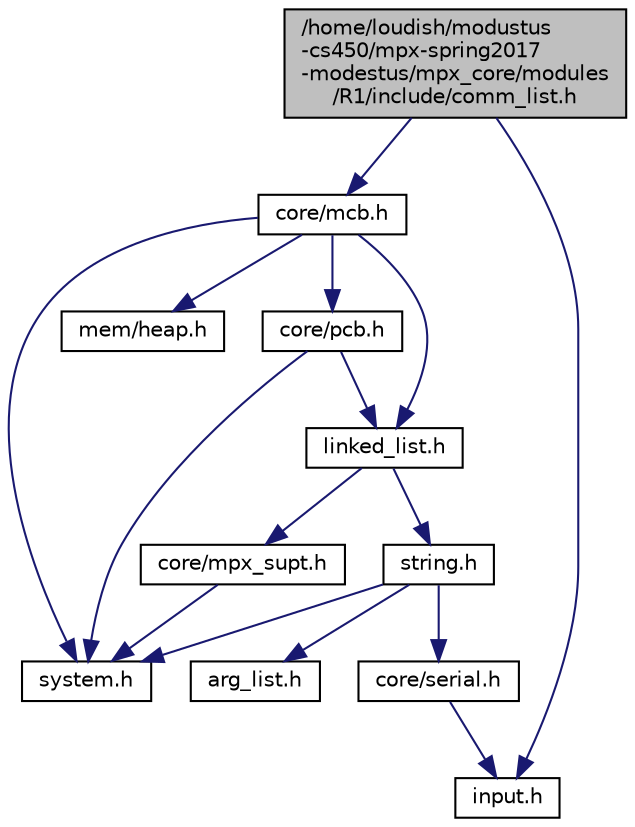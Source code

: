 digraph "/home/loudish/modustus-cs450/mpx-spring2017-modestus/mpx_core/modules/R1/include/comm_list.h"
{
  edge [fontname="Helvetica",fontsize="10",labelfontname="Helvetica",labelfontsize="10"];
  node [fontname="Helvetica",fontsize="10",shape=record];
  Node1 [label="/home/loudish/modustus\l-cs450/mpx-spring2017\l-modestus/mpx_core/modules\l/R1/include/comm_list.h",height=0.2,width=0.4,color="black", fillcolor="grey75", style="filled", fontcolor="black"];
  Node1 -> Node2 [color="midnightblue",fontsize="10",style="solid",fontname="Helvetica"];
  Node2 [label="core/mcb.h",height=0.2,width=0.4,color="black", fillcolor="white", style="filled",URL="$mcb_8h.html"];
  Node2 -> Node3 [color="midnightblue",fontsize="10",style="solid",fontname="Helvetica"];
  Node3 [label="system.h",height=0.2,width=0.4,color="black", fillcolor="white", style="filled",URL="$system_8h.html"];
  Node2 -> Node4 [color="midnightblue",fontsize="10",style="solid",fontname="Helvetica"];
  Node4 [label="mem/heap.h",height=0.2,width=0.4,color="black", fillcolor="white", style="filled",URL="$heap_8h.html"];
  Node2 -> Node5 [color="midnightblue",fontsize="10",style="solid",fontname="Helvetica"];
  Node5 [label="core/pcb.h",height=0.2,width=0.4,color="black", fillcolor="white", style="filled",URL="$pcb_8h.html"];
  Node5 -> Node3 [color="midnightblue",fontsize="10",style="solid",fontname="Helvetica"];
  Node5 -> Node6 [color="midnightblue",fontsize="10",style="solid",fontname="Helvetica"];
  Node6 [label="linked_list.h",height=0.2,width=0.4,color="black", fillcolor="white", style="filled",URL="$linked__list_8h.html"];
  Node6 -> Node7 [color="midnightblue",fontsize="10",style="solid",fontname="Helvetica"];
  Node7 [label="string.h",height=0.2,width=0.4,color="black", fillcolor="white", style="filled",URL="$string_8h.html"];
  Node7 -> Node3 [color="midnightblue",fontsize="10",style="solid",fontname="Helvetica"];
  Node7 -> Node8 [color="midnightblue",fontsize="10",style="solid",fontname="Helvetica"];
  Node8 [label="arg_list.h",height=0.2,width=0.4,color="black", fillcolor="white", style="filled",URL="$arg__list_8h.html"];
  Node7 -> Node9 [color="midnightblue",fontsize="10",style="solid",fontname="Helvetica"];
  Node9 [label="core/serial.h",height=0.2,width=0.4,color="black", fillcolor="white", style="filled",URL="$serial_8h.html"];
  Node9 -> Node10 [color="midnightblue",fontsize="10",style="solid",fontname="Helvetica"];
  Node10 [label="input.h",height=0.2,width=0.4,color="black", fillcolor="white", style="filled",URL="$input_8h.html"];
  Node6 -> Node11 [color="midnightblue",fontsize="10",style="solid",fontname="Helvetica"];
  Node11 [label="core/mpx_supt.h",height=0.2,width=0.4,color="black", fillcolor="white", style="filled",URL="$mpx__supt_8h.html"];
  Node11 -> Node3 [color="midnightblue",fontsize="10",style="solid",fontname="Helvetica"];
  Node2 -> Node6 [color="midnightblue",fontsize="10",style="solid",fontname="Helvetica"];
  Node1 -> Node10 [color="midnightblue",fontsize="10",style="solid",fontname="Helvetica"];
}
